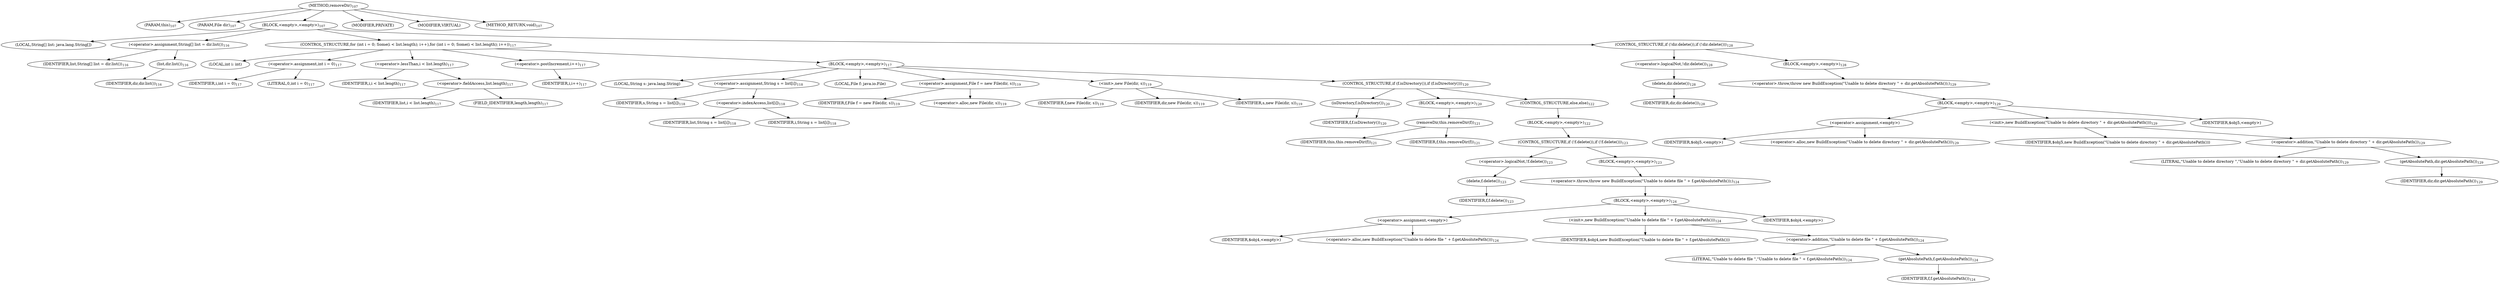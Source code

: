 digraph "removeDir" {  
"125" [label = <(METHOD,removeDir)<SUB>107</SUB>> ]
"12" [label = <(PARAM,this)<SUB>107</SUB>> ]
"126" [label = <(PARAM,File dir)<SUB>107</SUB>> ]
"127" [label = <(BLOCK,&lt;empty&gt;,&lt;empty&gt;)<SUB>107</SUB>> ]
"128" [label = <(LOCAL,String[] list: java.lang.String[])> ]
"129" [label = <(&lt;operator&gt;.assignment,String[] list = dir.list())<SUB>116</SUB>> ]
"130" [label = <(IDENTIFIER,list,String[] list = dir.list())<SUB>116</SUB>> ]
"131" [label = <(list,dir.list())<SUB>116</SUB>> ]
"132" [label = <(IDENTIFIER,dir,dir.list())<SUB>116</SUB>> ]
"133" [label = <(CONTROL_STRUCTURE,for (int i = 0; Some(i &lt; list.length); i++),for (int i = 0; Some(i &lt; list.length); i++))<SUB>117</SUB>> ]
"134" [label = <(LOCAL,int i: int)> ]
"135" [label = <(&lt;operator&gt;.assignment,int i = 0)<SUB>117</SUB>> ]
"136" [label = <(IDENTIFIER,i,int i = 0)<SUB>117</SUB>> ]
"137" [label = <(LITERAL,0,int i = 0)<SUB>117</SUB>> ]
"138" [label = <(&lt;operator&gt;.lessThan,i &lt; list.length)<SUB>117</SUB>> ]
"139" [label = <(IDENTIFIER,i,i &lt; list.length)<SUB>117</SUB>> ]
"140" [label = <(&lt;operator&gt;.fieldAccess,list.length)<SUB>117</SUB>> ]
"141" [label = <(IDENTIFIER,list,i &lt; list.length)<SUB>117</SUB>> ]
"142" [label = <(FIELD_IDENTIFIER,length,length)<SUB>117</SUB>> ]
"143" [label = <(&lt;operator&gt;.postIncrement,i++)<SUB>117</SUB>> ]
"144" [label = <(IDENTIFIER,i,i++)<SUB>117</SUB>> ]
"145" [label = <(BLOCK,&lt;empty&gt;,&lt;empty&gt;)<SUB>117</SUB>> ]
"146" [label = <(LOCAL,String s: java.lang.String)> ]
"147" [label = <(&lt;operator&gt;.assignment,String s = list[i])<SUB>118</SUB>> ]
"148" [label = <(IDENTIFIER,s,String s = list[i])<SUB>118</SUB>> ]
"149" [label = <(&lt;operator&gt;.indexAccess,list[i])<SUB>118</SUB>> ]
"150" [label = <(IDENTIFIER,list,String s = list[i])<SUB>118</SUB>> ]
"151" [label = <(IDENTIFIER,i,String s = list[i])<SUB>118</SUB>> ]
"10" [label = <(LOCAL,File f: java.io.File)> ]
"152" [label = <(&lt;operator&gt;.assignment,File f = new File(dir, s))<SUB>119</SUB>> ]
"153" [label = <(IDENTIFIER,f,File f = new File(dir, s))<SUB>119</SUB>> ]
"154" [label = <(&lt;operator&gt;.alloc,new File(dir, s))<SUB>119</SUB>> ]
"155" [label = <(&lt;init&gt;,new File(dir, s))<SUB>119</SUB>> ]
"9" [label = <(IDENTIFIER,f,new File(dir, s))<SUB>119</SUB>> ]
"156" [label = <(IDENTIFIER,dir,new File(dir, s))<SUB>119</SUB>> ]
"157" [label = <(IDENTIFIER,s,new File(dir, s))<SUB>119</SUB>> ]
"158" [label = <(CONTROL_STRUCTURE,if (f.isDirectory()),if (f.isDirectory()))<SUB>120</SUB>> ]
"159" [label = <(isDirectory,f.isDirectory())<SUB>120</SUB>> ]
"160" [label = <(IDENTIFIER,f,f.isDirectory())<SUB>120</SUB>> ]
"161" [label = <(BLOCK,&lt;empty&gt;,&lt;empty&gt;)<SUB>120</SUB>> ]
"162" [label = <(removeDir,this.removeDir(f))<SUB>121</SUB>> ]
"11" [label = <(IDENTIFIER,this,this.removeDir(f))<SUB>121</SUB>> ]
"163" [label = <(IDENTIFIER,f,this.removeDir(f))<SUB>121</SUB>> ]
"164" [label = <(CONTROL_STRUCTURE,else,else)<SUB>122</SUB>> ]
"165" [label = <(BLOCK,&lt;empty&gt;,&lt;empty&gt;)<SUB>122</SUB>> ]
"166" [label = <(CONTROL_STRUCTURE,if (!f.delete()),if (!f.delete()))<SUB>123</SUB>> ]
"167" [label = <(&lt;operator&gt;.logicalNot,!f.delete())<SUB>123</SUB>> ]
"168" [label = <(delete,f.delete())<SUB>123</SUB>> ]
"169" [label = <(IDENTIFIER,f,f.delete())<SUB>123</SUB>> ]
"170" [label = <(BLOCK,&lt;empty&gt;,&lt;empty&gt;)<SUB>123</SUB>> ]
"171" [label = <(&lt;operator&gt;.throw,throw new BuildException(&quot;Unable to delete file &quot; + f.getAbsolutePath());)<SUB>124</SUB>> ]
"172" [label = <(BLOCK,&lt;empty&gt;,&lt;empty&gt;)<SUB>124</SUB>> ]
"173" [label = <(&lt;operator&gt;.assignment,&lt;empty&gt;)> ]
"174" [label = <(IDENTIFIER,$obj4,&lt;empty&gt;)> ]
"175" [label = <(&lt;operator&gt;.alloc,new BuildException(&quot;Unable to delete file &quot; + f.getAbsolutePath()))<SUB>124</SUB>> ]
"176" [label = <(&lt;init&gt;,new BuildException(&quot;Unable to delete file &quot; + f.getAbsolutePath()))<SUB>124</SUB>> ]
"177" [label = <(IDENTIFIER,$obj4,new BuildException(&quot;Unable to delete file &quot; + f.getAbsolutePath()))> ]
"178" [label = <(&lt;operator&gt;.addition,&quot;Unable to delete file &quot; + f.getAbsolutePath())<SUB>124</SUB>> ]
"179" [label = <(LITERAL,&quot;Unable to delete file &quot;,&quot;Unable to delete file &quot; + f.getAbsolutePath())<SUB>124</SUB>> ]
"180" [label = <(getAbsolutePath,f.getAbsolutePath())<SUB>124</SUB>> ]
"181" [label = <(IDENTIFIER,f,f.getAbsolutePath())<SUB>124</SUB>> ]
"182" [label = <(IDENTIFIER,$obj4,&lt;empty&gt;)> ]
"183" [label = <(CONTROL_STRUCTURE,if (!dir.delete()),if (!dir.delete()))<SUB>128</SUB>> ]
"184" [label = <(&lt;operator&gt;.logicalNot,!dir.delete())<SUB>128</SUB>> ]
"185" [label = <(delete,dir.delete())<SUB>128</SUB>> ]
"186" [label = <(IDENTIFIER,dir,dir.delete())<SUB>128</SUB>> ]
"187" [label = <(BLOCK,&lt;empty&gt;,&lt;empty&gt;)<SUB>128</SUB>> ]
"188" [label = <(&lt;operator&gt;.throw,throw new BuildException(&quot;Unable to delete directory &quot; + dir.getAbsolutePath());)<SUB>129</SUB>> ]
"189" [label = <(BLOCK,&lt;empty&gt;,&lt;empty&gt;)<SUB>129</SUB>> ]
"190" [label = <(&lt;operator&gt;.assignment,&lt;empty&gt;)> ]
"191" [label = <(IDENTIFIER,$obj5,&lt;empty&gt;)> ]
"192" [label = <(&lt;operator&gt;.alloc,new BuildException(&quot;Unable to delete directory &quot; + dir.getAbsolutePath()))<SUB>129</SUB>> ]
"193" [label = <(&lt;init&gt;,new BuildException(&quot;Unable to delete directory &quot; + dir.getAbsolutePath()))<SUB>129</SUB>> ]
"194" [label = <(IDENTIFIER,$obj5,new BuildException(&quot;Unable to delete directory &quot; + dir.getAbsolutePath()))> ]
"195" [label = <(&lt;operator&gt;.addition,&quot;Unable to delete directory &quot; + dir.getAbsolutePath())<SUB>129</SUB>> ]
"196" [label = <(LITERAL,&quot;Unable to delete directory &quot;,&quot;Unable to delete directory &quot; + dir.getAbsolutePath())<SUB>129</SUB>> ]
"197" [label = <(getAbsolutePath,dir.getAbsolutePath())<SUB>129</SUB>> ]
"198" [label = <(IDENTIFIER,dir,dir.getAbsolutePath())<SUB>129</SUB>> ]
"199" [label = <(IDENTIFIER,$obj5,&lt;empty&gt;)> ]
"200" [label = <(MODIFIER,PRIVATE)> ]
"201" [label = <(MODIFIER,VIRTUAL)> ]
"202" [label = <(METHOD_RETURN,void)<SUB>107</SUB>> ]
  "125" -> "12" 
  "125" -> "126" 
  "125" -> "127" 
  "125" -> "200" 
  "125" -> "201" 
  "125" -> "202" 
  "127" -> "128" 
  "127" -> "129" 
  "127" -> "133" 
  "127" -> "183" 
  "129" -> "130" 
  "129" -> "131" 
  "131" -> "132" 
  "133" -> "134" 
  "133" -> "135" 
  "133" -> "138" 
  "133" -> "143" 
  "133" -> "145" 
  "135" -> "136" 
  "135" -> "137" 
  "138" -> "139" 
  "138" -> "140" 
  "140" -> "141" 
  "140" -> "142" 
  "143" -> "144" 
  "145" -> "146" 
  "145" -> "147" 
  "145" -> "10" 
  "145" -> "152" 
  "145" -> "155" 
  "145" -> "158" 
  "147" -> "148" 
  "147" -> "149" 
  "149" -> "150" 
  "149" -> "151" 
  "152" -> "153" 
  "152" -> "154" 
  "155" -> "9" 
  "155" -> "156" 
  "155" -> "157" 
  "158" -> "159" 
  "158" -> "161" 
  "158" -> "164" 
  "159" -> "160" 
  "161" -> "162" 
  "162" -> "11" 
  "162" -> "163" 
  "164" -> "165" 
  "165" -> "166" 
  "166" -> "167" 
  "166" -> "170" 
  "167" -> "168" 
  "168" -> "169" 
  "170" -> "171" 
  "171" -> "172" 
  "172" -> "173" 
  "172" -> "176" 
  "172" -> "182" 
  "173" -> "174" 
  "173" -> "175" 
  "176" -> "177" 
  "176" -> "178" 
  "178" -> "179" 
  "178" -> "180" 
  "180" -> "181" 
  "183" -> "184" 
  "183" -> "187" 
  "184" -> "185" 
  "185" -> "186" 
  "187" -> "188" 
  "188" -> "189" 
  "189" -> "190" 
  "189" -> "193" 
  "189" -> "199" 
  "190" -> "191" 
  "190" -> "192" 
  "193" -> "194" 
  "193" -> "195" 
  "195" -> "196" 
  "195" -> "197" 
  "197" -> "198" 
}
